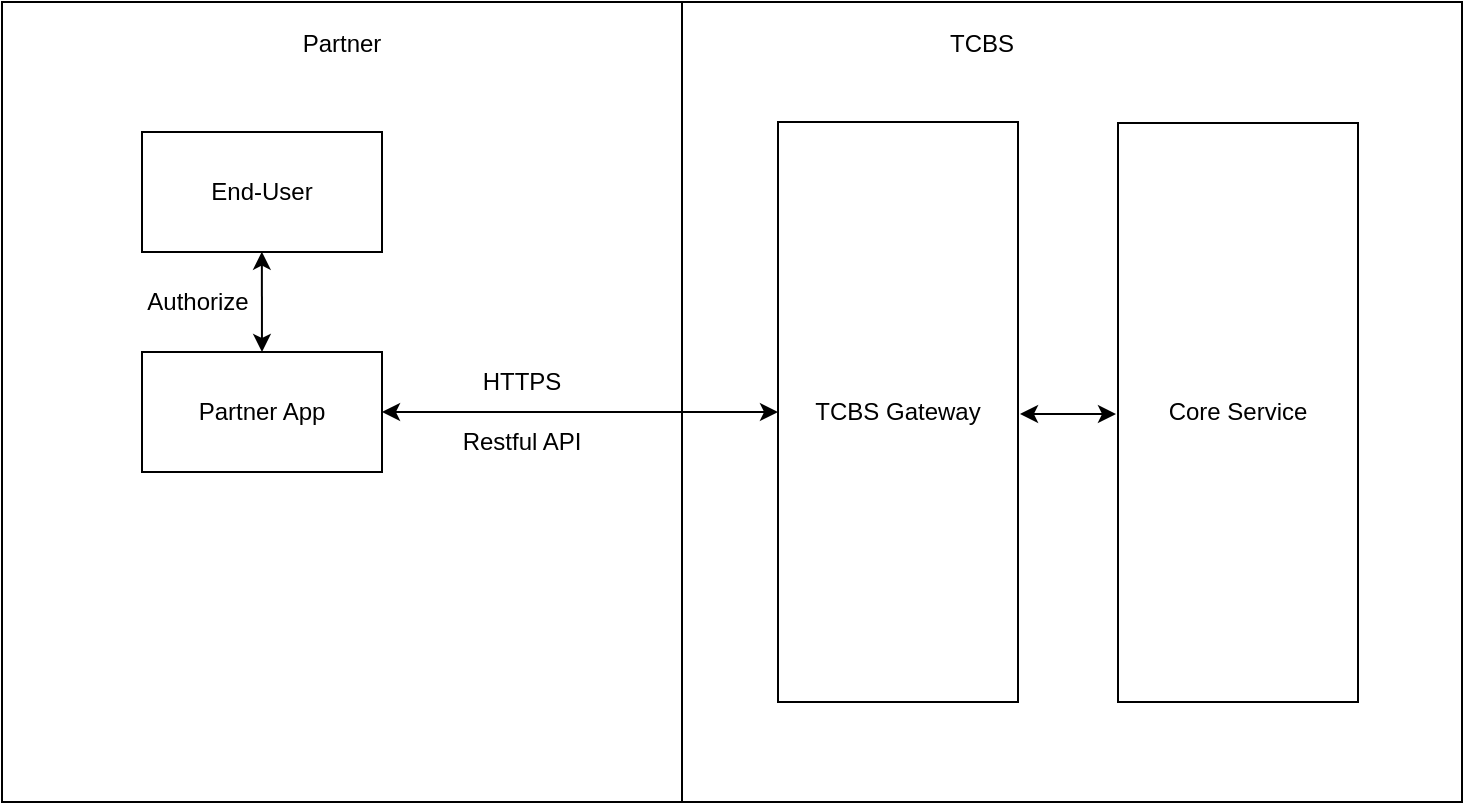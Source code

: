 <mxfile version="18.0.7" type="github">
  <diagram id="h0P4nN4HPlBwdd85gvlB" name="Page-1">
    <mxGraphModel dx="1422" dy="800" grid="1" gridSize="10" guides="1" tooltips="1" connect="1" arrows="1" fold="1" page="1" pageScale="1" pageWidth="850" pageHeight="1100" math="0" shadow="0">
      <root>
        <mxCell id="0" />
        <mxCell id="1" parent="0" />
        <mxCell id="RaNRlFvVuGQmdTrpHyfk-59" value="" style="rounded=0;whiteSpace=wrap;html=1;" vertex="1" parent="1">
          <mxGeometry x="140" y="220" width="340" height="400" as="geometry" />
        </mxCell>
        <mxCell id="RaNRlFvVuGQmdTrpHyfk-60" value="" style="rounded=0;whiteSpace=wrap;html=1;" vertex="1" parent="1">
          <mxGeometry x="480" y="220" width="390" height="400" as="geometry" />
        </mxCell>
        <mxCell id="RaNRlFvVuGQmdTrpHyfk-61" value="End-User" style="rounded=0;whiteSpace=wrap;html=1;" vertex="1" parent="1">
          <mxGeometry x="210" y="285" width="120" height="60" as="geometry" />
        </mxCell>
        <mxCell id="RaNRlFvVuGQmdTrpHyfk-62" value="Partner App" style="rounded=0;whiteSpace=wrap;html=1;" vertex="1" parent="1">
          <mxGeometry x="210" y="395" width="120" height="60" as="geometry" />
        </mxCell>
        <mxCell id="RaNRlFvVuGQmdTrpHyfk-63" value="" style="endArrow=classic;startArrow=classic;html=1;rounded=0;entryX=0.216;entryY=0.378;entryDx=0;entryDy=0;entryPerimeter=0;" edge="1" parent="1">
          <mxGeometry width="50" height="50" relative="1" as="geometry">
            <mxPoint x="270" y="395" as="sourcePoint" />
            <mxPoint x="269.92" y="344.86" as="targetPoint" />
          </mxGeometry>
        </mxCell>
        <mxCell id="RaNRlFvVuGQmdTrpHyfk-64" value="Partner" style="text;html=1;strokeColor=none;fillColor=none;align=center;verticalAlign=middle;whiteSpace=wrap;rounded=0;" vertex="1" parent="1">
          <mxGeometry x="280" y="226" width="60" height="30" as="geometry" />
        </mxCell>
        <mxCell id="RaNRlFvVuGQmdTrpHyfk-65" value="" style="endArrow=classic;startArrow=classic;html=1;rounded=0;exitX=1;exitY=0.5;exitDx=0;exitDy=0;" edge="1" parent="1" source="RaNRlFvVuGQmdTrpHyfk-62" target="RaNRlFvVuGQmdTrpHyfk-72">
          <mxGeometry width="50" height="50" relative="1" as="geometry">
            <mxPoint x="470" y="478" as="sourcePoint" />
            <mxPoint x="528" y="356" as="targetPoint" />
          </mxGeometry>
        </mxCell>
        <mxCell id="RaNRlFvVuGQmdTrpHyfk-69" value="HTTPS" style="text;html=1;strokeColor=none;fillColor=none;align=center;verticalAlign=middle;whiteSpace=wrap;rounded=0;" vertex="1" parent="1">
          <mxGeometry x="370" y="395" width="60" height="30" as="geometry" />
        </mxCell>
        <mxCell id="RaNRlFvVuGQmdTrpHyfk-70" value="Restful API" style="text;html=1;strokeColor=none;fillColor=none;align=center;verticalAlign=middle;whiteSpace=wrap;rounded=0;" vertex="1" parent="1">
          <mxGeometry x="360" y="425" width="80" height="30" as="geometry" />
        </mxCell>
        <mxCell id="RaNRlFvVuGQmdTrpHyfk-71" value="TCBS" style="text;html=1;strokeColor=none;fillColor=none;align=center;verticalAlign=middle;whiteSpace=wrap;rounded=0;" vertex="1" parent="1">
          <mxGeometry x="600" y="226" width="60" height="30" as="geometry" />
        </mxCell>
        <mxCell id="RaNRlFvVuGQmdTrpHyfk-72" value="TCBS Gateway" style="rounded=0;whiteSpace=wrap;html=1;" vertex="1" parent="1">
          <mxGeometry x="528" y="280" width="120" height="290" as="geometry" />
        </mxCell>
        <mxCell id="RaNRlFvVuGQmdTrpHyfk-88" value="Core Service" style="rounded=0;whiteSpace=wrap;html=1;" vertex="1" parent="1">
          <mxGeometry x="698" y="280.5" width="120" height="289.5" as="geometry" />
        </mxCell>
        <mxCell id="RaNRlFvVuGQmdTrpHyfk-89" value="" style="endArrow=classic;startArrow=classic;html=1;rounded=0;entryX=0;entryY=0.5;entryDx=0;entryDy=0;" edge="1" parent="1">
          <mxGeometry width="50" height="50" relative="1" as="geometry">
            <mxPoint x="649" y="426" as="sourcePoint" />
            <mxPoint x="697" y="426" as="targetPoint" />
          </mxGeometry>
        </mxCell>
        <mxCell id="RaNRlFvVuGQmdTrpHyfk-90" value="Authorize" style="text;html=1;strokeColor=none;fillColor=none;align=center;verticalAlign=middle;whiteSpace=wrap;rounded=0;" vertex="1" parent="1">
          <mxGeometry x="198" y="355" width="80" height="30" as="geometry" />
        </mxCell>
      </root>
    </mxGraphModel>
  </diagram>
</mxfile>
